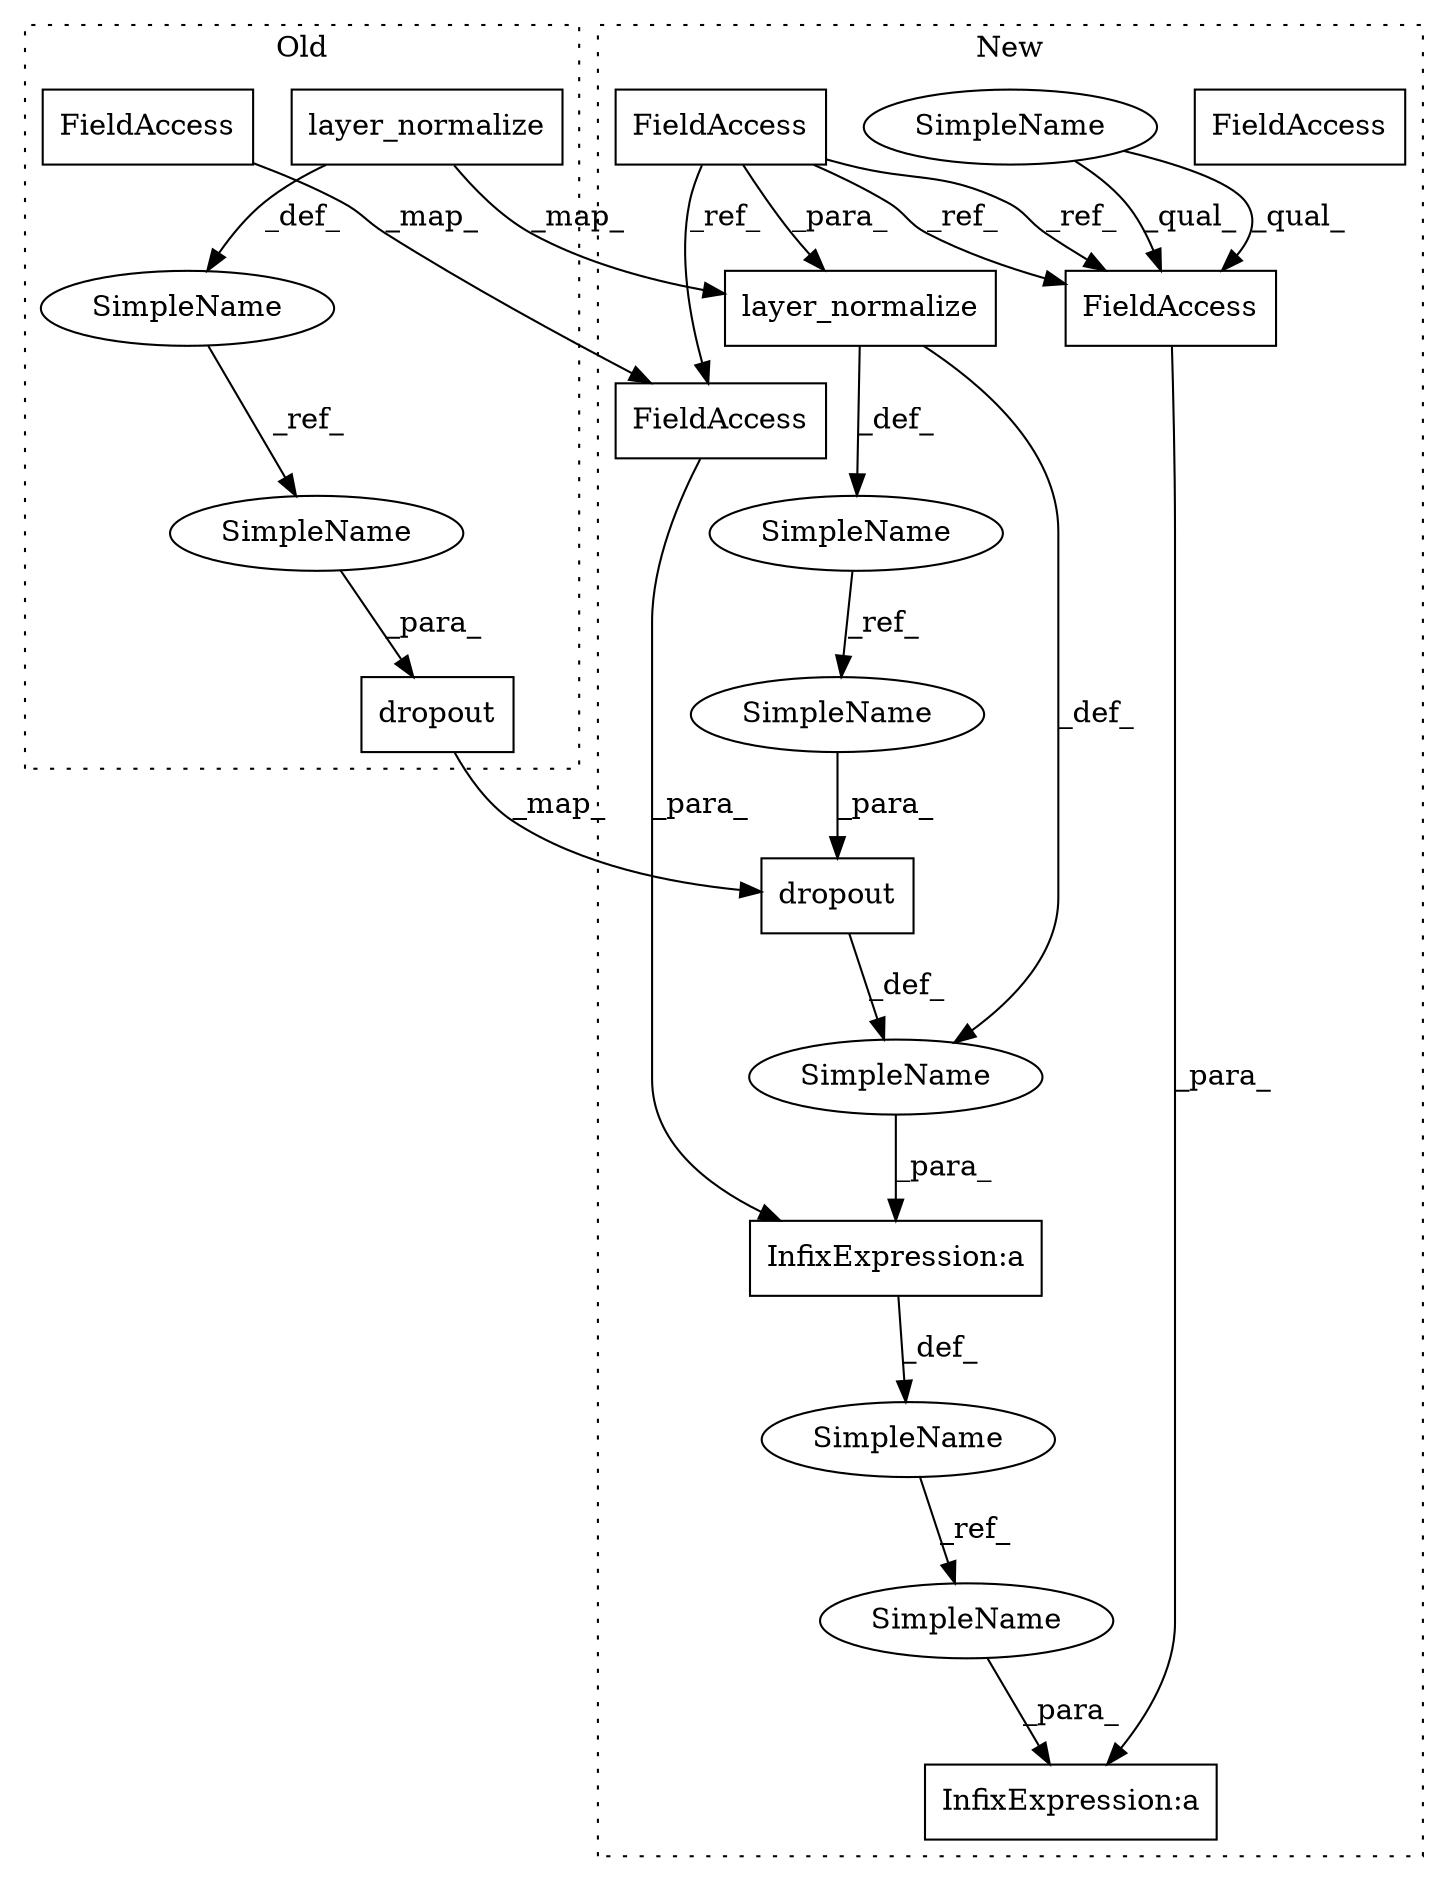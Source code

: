 digraph G {
subgraph cluster0 {
1 [label="dropout" a="32" s="4502,4554" l="8,1" shape="box"];
3 [label="SimpleName" a="42" s="4294" l="3" shape="ellipse"];
6 [label="layer_normalize" a="32" s="4257,4281" l="16,1" shape="box"];
17 [label="FieldAccess" a="22" s="4934" l="8" shape="box"];
18 [label="SimpleName" a="42" s="4510" l="3" shape="ellipse"];
label = "Old";
style="dotted";
}
subgraph cluster1 {
2 [label="dropout" a="32" s="4585,4647" l="8,1" shape="box"];
4 [label="SimpleName" a="42" s="4321" l="13" shape="ellipse"];
5 [label="layer_normalize" a="32" s="4369,4393" l="16,1" shape="box"];
7 [label="SimpleName" a="42" s="4832" l="10" shape="ellipse"];
8 [label="InfixExpression:a" a="27" s="4990" l="3" shape="box"];
9 [label="FieldAccess" a="22" s="4982" l="8" shape="box"];
10 [label="FieldAccess" a="22" s="4128" l="8" shape="box"];
11 [label="SimpleName" a="42" s="" l="" shape="ellipse"];
12 [label="InfixExpression:a" a="27" s="4564" l="3" shape="box"];
13 [label="SimpleName" a="42" s="4982" l="4" shape="ellipse"];
14 [label="SimpleName" a="42" s="4593" l="13" shape="ellipse"];
15 [label="FieldAccess" a="22" s="4982" l="8" shape="box"];
16 [label="FieldAccess" a="22" s="4556" l="8" shape="box"];
19 [label="SimpleName" a="42" s="4993" l="10" shape="ellipse"];
label = "New";
style="dotted";
}
1 -> 2 [label="_map_"];
2 -> 11 [label="_def_"];
3 -> 18 [label="_ref_"];
4 -> 14 [label="_ref_"];
5 -> 4 [label="_def_"];
5 -> 11 [label="_def_"];
6 -> 5 [label="_map_"];
6 -> 3 [label="_def_"];
7 -> 19 [label="_ref_"];
10 -> 16 [label="_ref_"];
10 -> 5 [label="_para_"];
10 -> 15 [label="_ref_"];
10 -> 15 [label="_ref_"];
11 -> 12 [label="_para_"];
12 -> 7 [label="_def_"];
13 -> 15 [label="_qual_"];
13 -> 15 [label="_qual_"];
14 -> 2 [label="_para_"];
15 -> 8 [label="_para_"];
16 -> 12 [label="_para_"];
17 -> 16 [label="_map_"];
18 -> 1 [label="_para_"];
19 -> 8 [label="_para_"];
}